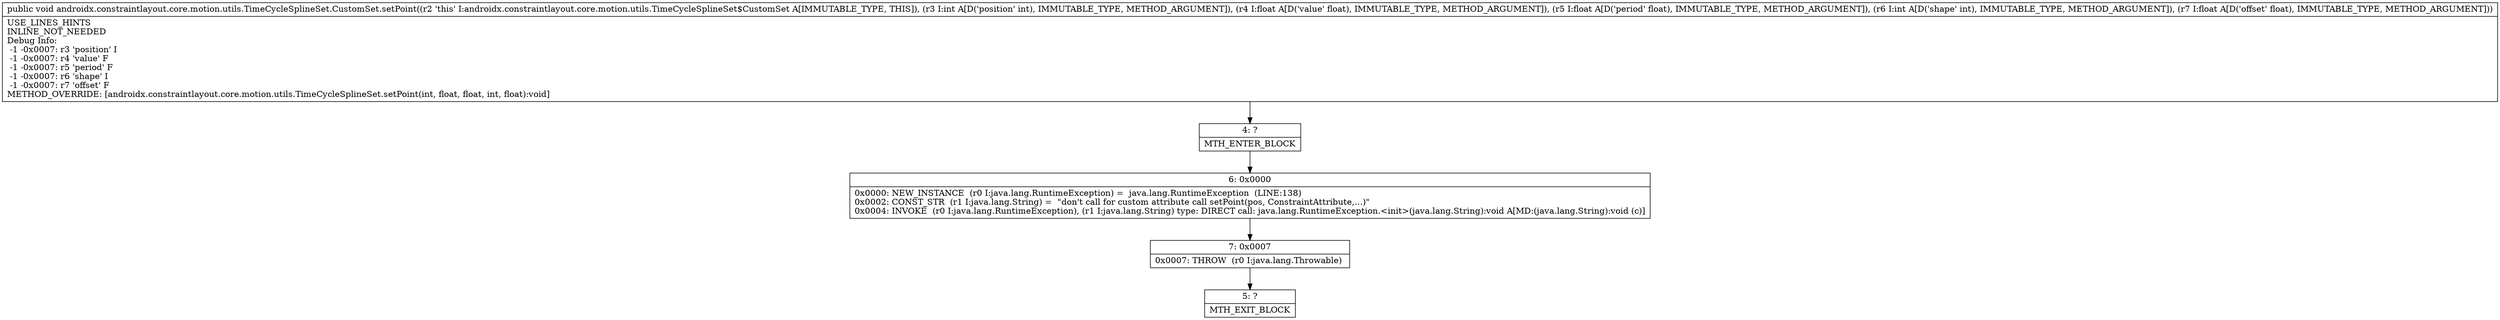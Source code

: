 digraph "CFG forandroidx.constraintlayout.core.motion.utils.TimeCycleSplineSet.CustomSet.setPoint(IFFIF)V" {
Node_4 [shape=record,label="{4\:\ ?|MTH_ENTER_BLOCK\l}"];
Node_6 [shape=record,label="{6\:\ 0x0000|0x0000: NEW_INSTANCE  (r0 I:java.lang.RuntimeException) =  java.lang.RuntimeException  (LINE:138)\l0x0002: CONST_STR  (r1 I:java.lang.String) =  \"don't call for custom attribute call setPoint(pos, ConstraintAttribute,...)\" \l0x0004: INVOKE  (r0 I:java.lang.RuntimeException), (r1 I:java.lang.String) type: DIRECT call: java.lang.RuntimeException.\<init\>(java.lang.String):void A[MD:(java.lang.String):void (c)]\l}"];
Node_7 [shape=record,label="{7\:\ 0x0007|0x0007: THROW  (r0 I:java.lang.Throwable) \l}"];
Node_5 [shape=record,label="{5\:\ ?|MTH_EXIT_BLOCK\l}"];
MethodNode[shape=record,label="{public void androidx.constraintlayout.core.motion.utils.TimeCycleSplineSet.CustomSet.setPoint((r2 'this' I:androidx.constraintlayout.core.motion.utils.TimeCycleSplineSet$CustomSet A[IMMUTABLE_TYPE, THIS]), (r3 I:int A[D('position' int), IMMUTABLE_TYPE, METHOD_ARGUMENT]), (r4 I:float A[D('value' float), IMMUTABLE_TYPE, METHOD_ARGUMENT]), (r5 I:float A[D('period' float), IMMUTABLE_TYPE, METHOD_ARGUMENT]), (r6 I:int A[D('shape' int), IMMUTABLE_TYPE, METHOD_ARGUMENT]), (r7 I:float A[D('offset' float), IMMUTABLE_TYPE, METHOD_ARGUMENT]))  | USE_LINES_HINTS\lINLINE_NOT_NEEDED\lDebug Info:\l  \-1 \-0x0007: r3 'position' I\l  \-1 \-0x0007: r4 'value' F\l  \-1 \-0x0007: r5 'period' F\l  \-1 \-0x0007: r6 'shape' I\l  \-1 \-0x0007: r7 'offset' F\lMETHOD_OVERRIDE: [androidx.constraintlayout.core.motion.utils.TimeCycleSplineSet.setPoint(int, float, float, int, float):void]\l}"];
MethodNode -> Node_4;Node_4 -> Node_6;
Node_6 -> Node_7;
Node_7 -> Node_5;
}

